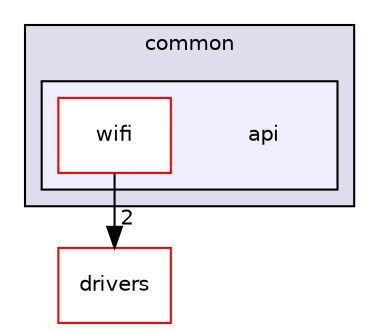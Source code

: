 digraph "api" {
  compound=true
  node [ fontsize="10", fontname="Helvetica"];
  edge [ labelfontsize="10", labelfontname="Helvetica"];
  subgraph clusterdir_407195b71e2fda49d4a285654b5b25b9 {
    graph [ bgcolor="#ddddee", pencolor="black", label="common" fontname="Helvetica", fontsize="10", URL="dir_407195b71e2fda49d4a285654b5b25b9.html"]
  subgraph clusterdir_435a1cbcff50261cf8c3dbf8934d9571 {
    graph [ bgcolor="#eeeeff", pencolor="black", label="" URL="dir_435a1cbcff50261cf8c3dbf8934d9571.html"];
    dir_435a1cbcff50261cf8c3dbf8934d9571 [shape=plaintext label="api"];
    dir_285e7719ab51550e3071c538f6cc3eb4 [shape=box label="wifi" color="red" fillcolor="white" style="filled" URL="dir_285e7719ab51550e3071c538f6cc3eb4.html"];
  }
  }
  dir_2f5c403069b5344eab7b4067fcd4aac1 [shape=box label="drivers" fillcolor="white" style="filled" color="red" URL="dir_2f5c403069b5344eab7b4067fcd4aac1.html"];
  dir_285e7719ab51550e3071c538f6cc3eb4->dir_2f5c403069b5344eab7b4067fcd4aac1 [headlabel="2", labeldistance=1.5 headhref="dir_000023_000024.html"];
}
